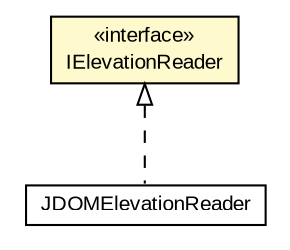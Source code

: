 #!/usr/local/bin/dot
#
# Class diagram 
# Generated by UMLGraph version R5_6-24-gf6e263 (http://www.umlgraph.org/)
#

digraph G {
	edge [fontname="arial",fontsize=10,labelfontname="arial",labelfontsize=10];
	node [fontname="arial",fontsize=10,shape=plaintext];
	nodesep=0.25;
	ranksep=0.5;
	// edu.arizona.biosemantics.semanticmarkup.markupelement.elevation.io.IElevationReader
	c78854 [label=<<table title="edu.arizona.biosemantics.semanticmarkup.markupelement.elevation.io.IElevationReader" border="0" cellborder="1" cellspacing="0" cellpadding="2" port="p" bgcolor="lemonChiffon" href="./IElevationReader.html">
		<tr><td><table border="0" cellspacing="0" cellpadding="1">
<tr><td align="center" balign="center"> &#171;interface&#187; </td></tr>
<tr><td align="center" balign="center"> IElevationReader </td></tr>
		</table></td></tr>
		</table>>, URL="./IElevationReader.html", fontname="arial", fontcolor="black", fontsize=10.0];
	// edu.arizona.biosemantics.semanticmarkup.markupelement.elevation.io.lib.JDOMElevationReader
	c78856 [label=<<table title="edu.arizona.biosemantics.semanticmarkup.markupelement.elevation.io.lib.JDOMElevationReader" border="0" cellborder="1" cellspacing="0" cellpadding="2" port="p" href="./lib/JDOMElevationReader.html">
		<tr><td><table border="0" cellspacing="0" cellpadding="1">
<tr><td align="center" balign="center"> JDOMElevationReader </td></tr>
		</table></td></tr>
		</table>>, URL="./lib/JDOMElevationReader.html", fontname="arial", fontcolor="black", fontsize=10.0];
	//edu.arizona.biosemantics.semanticmarkup.markupelement.elevation.io.lib.JDOMElevationReader implements edu.arizona.biosemantics.semanticmarkup.markupelement.elevation.io.IElevationReader
	c78854:p -> c78856:p [dir=back,arrowtail=empty,style=dashed];
}

